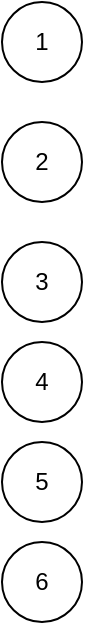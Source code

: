 <mxfile version="24.7.16">
  <diagram name="Page-1" id="ZR1ZUz2iA-b55oVzYoyJ">
    <mxGraphModel dx="1638" dy="868" grid="1" gridSize="10" guides="1" tooltips="1" connect="1" arrows="1" fold="1" page="1" pageScale="1" pageWidth="850" pageHeight="1100" math="0" shadow="0">
      <root>
        <mxCell id="0" />
        <mxCell id="1" parent="0" />
        <mxCell id="qJZCGz4BKiysb8uAWizu-1" value="1" style="ellipse;whiteSpace=wrap;html=1;aspect=fixed;" vertex="1" parent="1">
          <mxGeometry x="360" y="90" width="40" height="40" as="geometry" />
        </mxCell>
        <mxCell id="qJZCGz4BKiysb8uAWizu-2" value="2" style="ellipse;whiteSpace=wrap;html=1;aspect=fixed;" vertex="1" parent="1">
          <mxGeometry x="360" y="150" width="40" height="40" as="geometry" />
        </mxCell>
        <mxCell id="qJZCGz4BKiysb8uAWizu-3" value="3" style="ellipse;whiteSpace=wrap;html=1;aspect=fixed;" vertex="1" parent="1">
          <mxGeometry x="360" y="210" width="40" height="40" as="geometry" />
        </mxCell>
        <mxCell id="qJZCGz4BKiysb8uAWizu-4" value="4" style="ellipse;whiteSpace=wrap;html=1;aspect=fixed;" vertex="1" parent="1">
          <mxGeometry x="360" y="260" width="40" height="40" as="geometry" />
        </mxCell>
        <mxCell id="qJZCGz4BKiysb8uAWizu-5" value="5" style="ellipse;whiteSpace=wrap;html=1;aspect=fixed;" vertex="1" parent="1">
          <mxGeometry x="360" y="310" width="40" height="40" as="geometry" />
        </mxCell>
        <mxCell id="qJZCGz4BKiysb8uAWizu-6" value="6" style="ellipse;whiteSpace=wrap;html=1;aspect=fixed;" vertex="1" parent="1">
          <mxGeometry x="360" y="360" width="40" height="40" as="geometry" />
        </mxCell>
      </root>
    </mxGraphModel>
  </diagram>
</mxfile>
